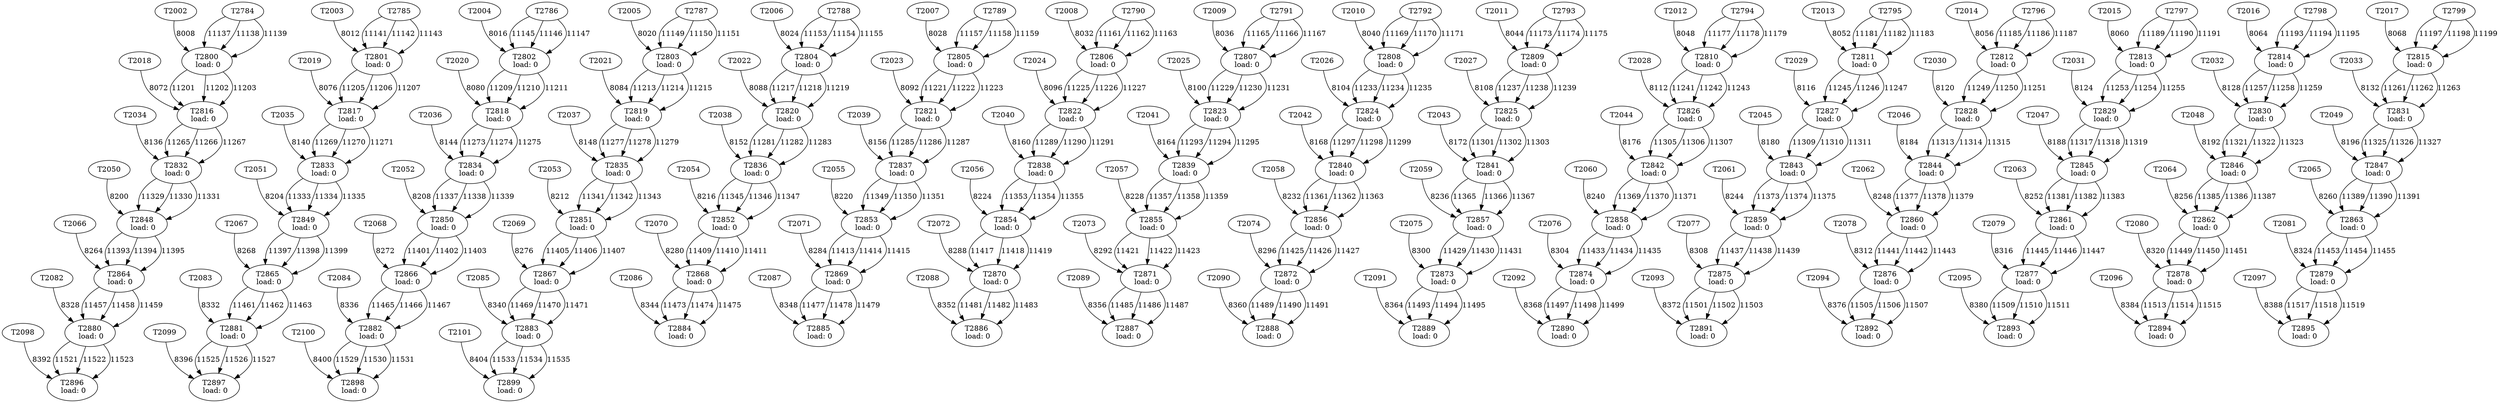 digraph taskgraph {
	T2800 [label= "T2800\n load: 0"];
	T2002 -> T2800[label=8008];
	T2784 -> T2800[label=11137];
	T2784 -> T2800[label=11138];
	T2784 -> T2800[label=11139];
	T2801 [label= "T2801\n load: 0"];
	T2003 -> T2801[label=8012];
	T2785 -> T2801[label=11141];
	T2785 -> T2801[label=11142];
	T2785 -> T2801[label=11143];
	T2802 [label= "T2802\n load: 0"];
	T2004 -> T2802[label=8016];
	T2786 -> T2802[label=11145];
	T2786 -> T2802[label=11146];
	T2786 -> T2802[label=11147];
	T2803 [label= "T2803\n load: 0"];
	T2005 -> T2803[label=8020];
	T2787 -> T2803[label=11149];
	T2787 -> T2803[label=11150];
	T2787 -> T2803[label=11151];
	T2804 [label= "T2804\n load: 0"];
	T2006 -> T2804[label=8024];
	T2788 -> T2804[label=11153];
	T2788 -> T2804[label=11154];
	T2788 -> T2804[label=11155];
	T2805 [label= "T2805\n load: 0"];
	T2007 -> T2805[label=8028];
	T2789 -> T2805[label=11157];
	T2789 -> T2805[label=11158];
	T2789 -> T2805[label=11159];
	T2806 [label= "T2806\n load: 0"];
	T2008 -> T2806[label=8032];
	T2790 -> T2806[label=11161];
	T2790 -> T2806[label=11162];
	T2790 -> T2806[label=11163];
	T2807 [label= "T2807\n load: 0"];
	T2009 -> T2807[label=8036];
	T2791 -> T2807[label=11165];
	T2791 -> T2807[label=11166];
	T2791 -> T2807[label=11167];
	T2808 [label= "T2808\n load: 0"];
	T2010 -> T2808[label=8040];
	T2792 -> T2808[label=11169];
	T2792 -> T2808[label=11170];
	T2792 -> T2808[label=11171];
	T2809 [label= "T2809\n load: 0"];
	T2011 -> T2809[label=8044];
	T2793 -> T2809[label=11173];
	T2793 -> T2809[label=11174];
	T2793 -> T2809[label=11175];
	T2810 [label= "T2810\n load: 0"];
	T2012 -> T2810[label=8048];
	T2794 -> T2810[label=11177];
	T2794 -> T2810[label=11178];
	T2794 -> T2810[label=11179];
	T2811 [label= "T2811\n load: 0"];
	T2013 -> T2811[label=8052];
	T2795 -> T2811[label=11181];
	T2795 -> T2811[label=11182];
	T2795 -> T2811[label=11183];
	T2812 [label= "T2812\n load: 0"];
	T2014 -> T2812[label=8056];
	T2796 -> T2812[label=11185];
	T2796 -> T2812[label=11186];
	T2796 -> T2812[label=11187];
	T2813 [label= "T2813\n load: 0"];
	T2015 -> T2813[label=8060];
	T2797 -> T2813[label=11189];
	T2797 -> T2813[label=11190];
	T2797 -> T2813[label=11191];
	T2814 [label= "T2814\n load: 0"];
	T2016 -> T2814[label=8064];
	T2798 -> T2814[label=11193];
	T2798 -> T2814[label=11194];
	T2798 -> T2814[label=11195];
	T2815 [label= "T2815\n load: 0"];
	T2017 -> T2815[label=8068];
	T2799 -> T2815[label=11197];
	T2799 -> T2815[label=11198];
	T2799 -> T2815[label=11199];
	T2816 [label= "T2816\n load: 0"];
	T2018 -> T2816[label=8072];
	T2800 -> T2816[label=11201];
	T2800 -> T2816[label=11202];
	T2800 -> T2816[label=11203];
	T2817 [label= "T2817\n load: 0"];
	T2019 -> T2817[label=8076];
	T2801 -> T2817[label=11205];
	T2801 -> T2817[label=11206];
	T2801 -> T2817[label=11207];
	T2818 [label= "T2818\n load: 0"];
	T2020 -> T2818[label=8080];
	T2802 -> T2818[label=11209];
	T2802 -> T2818[label=11210];
	T2802 -> T2818[label=11211];
	T2819 [label= "T2819\n load: 0"];
	T2021 -> T2819[label=8084];
	T2803 -> T2819[label=11213];
	T2803 -> T2819[label=11214];
	T2803 -> T2819[label=11215];
	T2820 [label= "T2820\n load: 0"];
	T2022 -> T2820[label=8088];
	T2804 -> T2820[label=11217];
	T2804 -> T2820[label=11218];
	T2804 -> T2820[label=11219];
	T2821 [label= "T2821\n load: 0"];
	T2023 -> T2821[label=8092];
	T2805 -> T2821[label=11221];
	T2805 -> T2821[label=11222];
	T2805 -> T2821[label=11223];
	T2822 [label= "T2822\n load: 0"];
	T2024 -> T2822[label=8096];
	T2806 -> T2822[label=11225];
	T2806 -> T2822[label=11226];
	T2806 -> T2822[label=11227];
	T2823 [label= "T2823\n load: 0"];
	T2025 -> T2823[label=8100];
	T2807 -> T2823[label=11229];
	T2807 -> T2823[label=11230];
	T2807 -> T2823[label=11231];
	T2824 [label= "T2824\n load: 0"];
	T2026 -> T2824[label=8104];
	T2808 -> T2824[label=11233];
	T2808 -> T2824[label=11234];
	T2808 -> T2824[label=11235];
	T2825 [label= "T2825\n load: 0"];
	T2027 -> T2825[label=8108];
	T2809 -> T2825[label=11237];
	T2809 -> T2825[label=11238];
	T2809 -> T2825[label=11239];
	T2826 [label= "T2826\n load: 0"];
	T2028 -> T2826[label=8112];
	T2810 -> T2826[label=11241];
	T2810 -> T2826[label=11242];
	T2810 -> T2826[label=11243];
	T2827 [label= "T2827\n load: 0"];
	T2029 -> T2827[label=8116];
	T2811 -> T2827[label=11245];
	T2811 -> T2827[label=11246];
	T2811 -> T2827[label=11247];
	T2828 [label= "T2828\n load: 0"];
	T2030 -> T2828[label=8120];
	T2812 -> T2828[label=11249];
	T2812 -> T2828[label=11250];
	T2812 -> T2828[label=11251];
	T2829 [label= "T2829\n load: 0"];
	T2031 -> T2829[label=8124];
	T2813 -> T2829[label=11253];
	T2813 -> T2829[label=11254];
	T2813 -> T2829[label=11255];
	T2830 [label= "T2830\n load: 0"];
	T2032 -> T2830[label=8128];
	T2814 -> T2830[label=11257];
	T2814 -> T2830[label=11258];
	T2814 -> T2830[label=11259];
	T2831 [label= "T2831\n load: 0"];
	T2033 -> T2831[label=8132];
	T2815 -> T2831[label=11261];
	T2815 -> T2831[label=11262];
	T2815 -> T2831[label=11263];
	T2832 [label= "T2832\n load: 0"];
	T2034 -> T2832[label=8136];
	T2816 -> T2832[label=11265];
	T2816 -> T2832[label=11266];
	T2816 -> T2832[label=11267];
	T2833 [label= "T2833\n load: 0"];
	T2035 -> T2833[label=8140];
	T2817 -> T2833[label=11269];
	T2817 -> T2833[label=11270];
	T2817 -> T2833[label=11271];
	T2834 [label= "T2834\n load: 0"];
	T2036 -> T2834[label=8144];
	T2818 -> T2834[label=11273];
	T2818 -> T2834[label=11274];
	T2818 -> T2834[label=11275];
	T2835 [label= "T2835\n load: 0"];
	T2037 -> T2835[label=8148];
	T2819 -> T2835[label=11277];
	T2819 -> T2835[label=11278];
	T2819 -> T2835[label=11279];
	T2836 [label= "T2836\n load: 0"];
	T2038 -> T2836[label=8152];
	T2820 -> T2836[label=11281];
	T2820 -> T2836[label=11282];
	T2820 -> T2836[label=11283];
	T2837 [label= "T2837\n load: 0"];
	T2039 -> T2837[label=8156];
	T2821 -> T2837[label=11285];
	T2821 -> T2837[label=11286];
	T2821 -> T2837[label=11287];
	T2838 [label= "T2838\n load: 0"];
	T2040 -> T2838[label=8160];
	T2822 -> T2838[label=11289];
	T2822 -> T2838[label=11290];
	T2822 -> T2838[label=11291];
	T2839 [label= "T2839\n load: 0"];
	T2041 -> T2839[label=8164];
	T2823 -> T2839[label=11293];
	T2823 -> T2839[label=11294];
	T2823 -> T2839[label=11295];
	T2840 [label= "T2840\n load: 0"];
	T2042 -> T2840[label=8168];
	T2824 -> T2840[label=11297];
	T2824 -> T2840[label=11298];
	T2824 -> T2840[label=11299];
	T2841 [label= "T2841\n load: 0"];
	T2043 -> T2841[label=8172];
	T2825 -> T2841[label=11301];
	T2825 -> T2841[label=11302];
	T2825 -> T2841[label=11303];
	T2842 [label= "T2842\n load: 0"];
	T2044 -> T2842[label=8176];
	T2826 -> T2842[label=11305];
	T2826 -> T2842[label=11306];
	T2826 -> T2842[label=11307];
	T2843 [label= "T2843\n load: 0"];
	T2045 -> T2843[label=8180];
	T2827 -> T2843[label=11309];
	T2827 -> T2843[label=11310];
	T2827 -> T2843[label=11311];
	T2844 [label= "T2844\n load: 0"];
	T2046 -> T2844[label=8184];
	T2828 -> T2844[label=11313];
	T2828 -> T2844[label=11314];
	T2828 -> T2844[label=11315];
	T2845 [label= "T2845\n load: 0"];
	T2047 -> T2845[label=8188];
	T2829 -> T2845[label=11317];
	T2829 -> T2845[label=11318];
	T2829 -> T2845[label=11319];
	T2846 [label= "T2846\n load: 0"];
	T2048 -> T2846[label=8192];
	T2830 -> T2846[label=11321];
	T2830 -> T2846[label=11322];
	T2830 -> T2846[label=11323];
	T2847 [label= "T2847\n load: 0"];
	T2049 -> T2847[label=8196];
	T2831 -> T2847[label=11325];
	T2831 -> T2847[label=11326];
	T2831 -> T2847[label=11327];
	T2848 [label= "T2848\n load: 0"];
	T2050 -> T2848[label=8200];
	T2832 -> T2848[label=11329];
	T2832 -> T2848[label=11330];
	T2832 -> T2848[label=11331];
	T2849 [label= "T2849\n load: 0"];
	T2051 -> T2849[label=8204];
	T2833 -> T2849[label=11333];
	T2833 -> T2849[label=11334];
	T2833 -> T2849[label=11335];
	T2850 [label= "T2850\n load: 0"];
	T2052 -> T2850[label=8208];
	T2834 -> T2850[label=11337];
	T2834 -> T2850[label=11338];
	T2834 -> T2850[label=11339];
	T2851 [label= "T2851\n load: 0"];
	T2053 -> T2851[label=8212];
	T2835 -> T2851[label=11341];
	T2835 -> T2851[label=11342];
	T2835 -> T2851[label=11343];
	T2852 [label= "T2852\n load: 0"];
	T2054 -> T2852[label=8216];
	T2836 -> T2852[label=11345];
	T2836 -> T2852[label=11346];
	T2836 -> T2852[label=11347];
	T2853 [label= "T2853\n load: 0"];
	T2055 -> T2853[label=8220];
	T2837 -> T2853[label=11349];
	T2837 -> T2853[label=11350];
	T2837 -> T2853[label=11351];
	T2854 [label= "T2854\n load: 0"];
	T2056 -> T2854[label=8224];
	T2838 -> T2854[label=11353];
	T2838 -> T2854[label=11354];
	T2838 -> T2854[label=11355];
	T2855 [label= "T2855\n load: 0"];
	T2057 -> T2855[label=8228];
	T2839 -> T2855[label=11357];
	T2839 -> T2855[label=11358];
	T2839 -> T2855[label=11359];
	T2856 [label= "T2856\n load: 0"];
	T2058 -> T2856[label=8232];
	T2840 -> T2856[label=11361];
	T2840 -> T2856[label=11362];
	T2840 -> T2856[label=11363];
	T2857 [label= "T2857\n load: 0"];
	T2059 -> T2857[label=8236];
	T2841 -> T2857[label=11365];
	T2841 -> T2857[label=11366];
	T2841 -> T2857[label=11367];
	T2858 [label= "T2858\n load: 0"];
	T2060 -> T2858[label=8240];
	T2842 -> T2858[label=11369];
	T2842 -> T2858[label=11370];
	T2842 -> T2858[label=11371];
	T2859 [label= "T2859\n load: 0"];
	T2061 -> T2859[label=8244];
	T2843 -> T2859[label=11373];
	T2843 -> T2859[label=11374];
	T2843 -> T2859[label=11375];
	T2860 [label= "T2860\n load: 0"];
	T2062 -> T2860[label=8248];
	T2844 -> T2860[label=11377];
	T2844 -> T2860[label=11378];
	T2844 -> T2860[label=11379];
	T2861 [label= "T2861\n load: 0"];
	T2063 -> T2861[label=8252];
	T2845 -> T2861[label=11381];
	T2845 -> T2861[label=11382];
	T2845 -> T2861[label=11383];
	T2862 [label= "T2862\n load: 0"];
	T2064 -> T2862[label=8256];
	T2846 -> T2862[label=11385];
	T2846 -> T2862[label=11386];
	T2846 -> T2862[label=11387];
	T2863 [label= "T2863\n load: 0"];
	T2065 -> T2863[label=8260];
	T2847 -> T2863[label=11389];
	T2847 -> T2863[label=11390];
	T2847 -> T2863[label=11391];
	T2864 [label= "T2864\n load: 0"];
	T2066 -> T2864[label=8264];
	T2848 -> T2864[label=11393];
	T2848 -> T2864[label=11394];
	T2848 -> T2864[label=11395];
	T2865 [label= "T2865\n load: 0"];
	T2067 -> T2865[label=8268];
	T2849 -> T2865[label=11397];
	T2849 -> T2865[label=11398];
	T2849 -> T2865[label=11399];
	T2866 [label= "T2866\n load: 0"];
	T2068 -> T2866[label=8272];
	T2850 -> T2866[label=11401];
	T2850 -> T2866[label=11402];
	T2850 -> T2866[label=11403];
	T2867 [label= "T2867\n load: 0"];
	T2069 -> T2867[label=8276];
	T2851 -> T2867[label=11405];
	T2851 -> T2867[label=11406];
	T2851 -> T2867[label=11407];
	T2868 [label= "T2868\n load: 0"];
	T2070 -> T2868[label=8280];
	T2852 -> T2868[label=11409];
	T2852 -> T2868[label=11410];
	T2852 -> T2868[label=11411];
	T2869 [label= "T2869\n load: 0"];
	T2071 -> T2869[label=8284];
	T2853 -> T2869[label=11413];
	T2853 -> T2869[label=11414];
	T2853 -> T2869[label=11415];
	T2870 [label= "T2870\n load: 0"];
	T2072 -> T2870[label=8288];
	T2854 -> T2870[label=11417];
	T2854 -> T2870[label=11418];
	T2854 -> T2870[label=11419];
	T2871 [label= "T2871\n load: 0"];
	T2073 -> T2871[label=8292];
	T2855 -> T2871[label=11421];
	T2855 -> T2871[label=11422];
	T2855 -> T2871[label=11423];
	T2872 [label= "T2872\n load: 0"];
	T2074 -> T2872[label=8296];
	T2856 -> T2872[label=11425];
	T2856 -> T2872[label=11426];
	T2856 -> T2872[label=11427];
	T2873 [label= "T2873\n load: 0"];
	T2075 -> T2873[label=8300];
	T2857 -> T2873[label=11429];
	T2857 -> T2873[label=11430];
	T2857 -> T2873[label=11431];
	T2874 [label= "T2874\n load: 0"];
	T2076 -> T2874[label=8304];
	T2858 -> T2874[label=11433];
	T2858 -> T2874[label=11434];
	T2858 -> T2874[label=11435];
	T2875 [label= "T2875\n load: 0"];
	T2077 -> T2875[label=8308];
	T2859 -> T2875[label=11437];
	T2859 -> T2875[label=11438];
	T2859 -> T2875[label=11439];
	T2876 [label= "T2876\n load: 0"];
	T2078 -> T2876[label=8312];
	T2860 -> T2876[label=11441];
	T2860 -> T2876[label=11442];
	T2860 -> T2876[label=11443];
	T2877 [label= "T2877\n load: 0"];
	T2079 -> T2877[label=8316];
	T2861 -> T2877[label=11445];
	T2861 -> T2877[label=11446];
	T2861 -> T2877[label=11447];
	T2878 [label= "T2878\n load: 0"];
	T2080 -> T2878[label=8320];
	T2862 -> T2878[label=11449];
	T2862 -> T2878[label=11450];
	T2862 -> T2878[label=11451];
	T2879 [label= "T2879\n load: 0"];
	T2081 -> T2879[label=8324];
	T2863 -> T2879[label=11453];
	T2863 -> T2879[label=11454];
	T2863 -> T2879[label=11455];
	T2880 [label= "T2880\n load: 0"];
	T2082 -> T2880[label=8328];
	T2864 -> T2880[label=11457];
	T2864 -> T2880[label=11458];
	T2864 -> T2880[label=11459];
	T2881 [label= "T2881\n load: 0"];
	T2083 -> T2881[label=8332];
	T2865 -> T2881[label=11461];
	T2865 -> T2881[label=11462];
	T2865 -> T2881[label=11463];
	T2882 [label= "T2882\n load: 0"];
	T2084 -> T2882[label=8336];
	T2866 -> T2882[label=11465];
	T2866 -> T2882[label=11466];
	T2866 -> T2882[label=11467];
	T2883 [label= "T2883\n load: 0"];
	T2085 -> T2883[label=8340];
	T2867 -> T2883[label=11469];
	T2867 -> T2883[label=11470];
	T2867 -> T2883[label=11471];
	T2884 [label= "T2884\n load: 0"];
	T2086 -> T2884[label=8344];
	T2868 -> T2884[label=11473];
	T2868 -> T2884[label=11474];
	T2868 -> T2884[label=11475];
	T2885 [label= "T2885\n load: 0"];
	T2087 -> T2885[label=8348];
	T2869 -> T2885[label=11477];
	T2869 -> T2885[label=11478];
	T2869 -> T2885[label=11479];
	T2886 [label= "T2886\n load: 0"];
	T2088 -> T2886[label=8352];
	T2870 -> T2886[label=11481];
	T2870 -> T2886[label=11482];
	T2870 -> T2886[label=11483];
	T2887 [label= "T2887\n load: 0"];
	T2089 -> T2887[label=8356];
	T2871 -> T2887[label=11485];
	T2871 -> T2887[label=11486];
	T2871 -> T2887[label=11487];
	T2888 [label= "T2888\n load: 0"];
	T2090 -> T2888[label=8360];
	T2872 -> T2888[label=11489];
	T2872 -> T2888[label=11490];
	T2872 -> T2888[label=11491];
	T2889 [label= "T2889\n load: 0"];
	T2091 -> T2889[label=8364];
	T2873 -> T2889[label=11493];
	T2873 -> T2889[label=11494];
	T2873 -> T2889[label=11495];
	T2890 [label= "T2890\n load: 0"];
	T2092 -> T2890[label=8368];
	T2874 -> T2890[label=11497];
	T2874 -> T2890[label=11498];
	T2874 -> T2890[label=11499];
	T2891 [label= "T2891\n load: 0"];
	T2093 -> T2891[label=8372];
	T2875 -> T2891[label=11501];
	T2875 -> T2891[label=11502];
	T2875 -> T2891[label=11503];
	T2892 [label= "T2892\n load: 0"];
	T2094 -> T2892[label=8376];
	T2876 -> T2892[label=11505];
	T2876 -> T2892[label=11506];
	T2876 -> T2892[label=11507];
	T2893 [label= "T2893\n load: 0"];
	T2095 -> T2893[label=8380];
	T2877 -> T2893[label=11509];
	T2877 -> T2893[label=11510];
	T2877 -> T2893[label=11511];
	T2894 [label= "T2894\n load: 0"];
	T2096 -> T2894[label=8384];
	T2878 -> T2894[label=11513];
	T2878 -> T2894[label=11514];
	T2878 -> T2894[label=11515];
	T2895 [label= "T2895\n load: 0"];
	T2097 -> T2895[label=8388];
	T2879 -> T2895[label=11517];
	T2879 -> T2895[label=11518];
	T2879 -> T2895[label=11519];
	T2896 [label= "T2896\n load: 0"];
	T2098 -> T2896[label=8392];
	T2880 -> T2896[label=11521];
	T2880 -> T2896[label=11522];
	T2880 -> T2896[label=11523];
	T2897 [label= "T2897\n load: 0"];
	T2099 -> T2897[label=8396];
	T2881 -> T2897[label=11525];
	T2881 -> T2897[label=11526];
	T2881 -> T2897[label=11527];
	T2898 [label= "T2898\n load: 0"];
	T2100 -> T2898[label=8400];
	T2882 -> T2898[label=11529];
	T2882 -> T2898[label=11530];
	T2882 -> T2898[label=11531];
	T2899 [label= "T2899\n load: 0"];
	T2101 -> T2899[label=8404];
	T2883 -> T2899[label=11533];
	T2883 -> T2899[label=11534];
	T2883 -> T2899[label=11535];
}